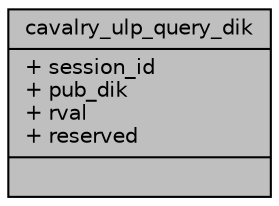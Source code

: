 digraph "cavalry_ulp_query_dik"
{
 // INTERACTIVE_SVG=YES
 // LATEX_PDF_SIZE
  bgcolor="transparent";
  edge [fontname="Helvetica",fontsize="10",labelfontname="Helvetica",labelfontsize="10"];
  node [fontname="Helvetica",fontsize="10",shape=record];
  Node1 [label="{cavalry_ulp_query_dik\n|+ session_id\l+ pub_dik\l+ rval\l+ reserved\l|}",height=0.2,width=0.4,color="black", fillcolor="grey75", style="filled", fontcolor="black",tooltip=" "];
}
